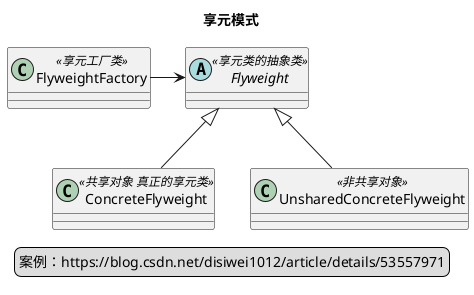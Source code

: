 @startuml


title 享元模式
legend right
案例：https://blog.csdn.net/disiwei1012/article/details/53557971
end legend

abstract Flyweight<<享元类的抽象类>>
class ConcreteFlyweight<<共享对象 真正的享元类>>
class UnsharedConcreteFlyweight<<非共享对象>>
class FlyweightFactory<<享元工厂类>>
Flyweight <|-- ConcreteFlyweight
Flyweight <|-- UnsharedConcreteFlyweight
Flyweight <-left- FlyweightFactory


@enduml